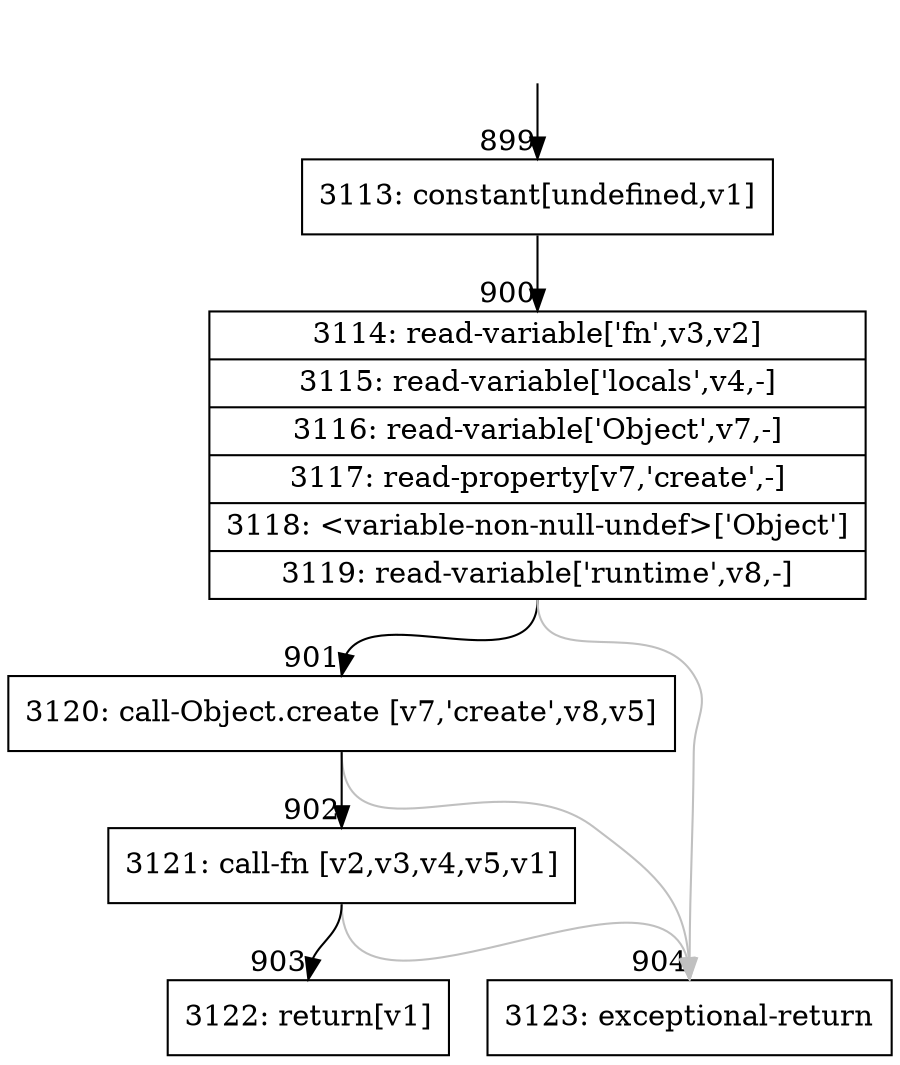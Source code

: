 digraph {
rankdir="TD"
BB_entry46[shape=none,label=""];
BB_entry46 -> BB899 [tailport=s, headport=n, headlabel="    899"]
BB899 [shape=record label="{3113: constant[undefined,v1]}" ] 
BB899 -> BB900 [tailport=s, headport=n, headlabel="      900"]
BB900 [shape=record label="{3114: read-variable['fn',v3,v2]|3115: read-variable['locals',v4,-]|3116: read-variable['Object',v7,-]|3117: read-property[v7,'create',-]|3118: \<variable-non-null-undef\>['Object']|3119: read-variable['runtime',v8,-]}" ] 
BB900 -> BB901 [tailport=s, headport=n, headlabel="      901"]
BB900 -> BB904 [tailport=s, headport=n, color=gray, headlabel="      904"]
BB901 [shape=record label="{3120: call-Object.create [v7,'create',v8,v5]}" ] 
BB901 -> BB902 [tailport=s, headport=n, headlabel="      902"]
BB901 -> BB904 [tailport=s, headport=n, color=gray]
BB902 [shape=record label="{3121: call-fn [v2,v3,v4,v5,v1]}" ] 
BB902 -> BB903 [tailport=s, headport=n, headlabel="      903"]
BB902 -> BB904 [tailport=s, headport=n, color=gray]
BB903 [shape=record label="{3122: return[v1]}" ] 
BB904 [shape=record label="{3123: exceptional-return}" ] 
//#$~ 968
}
